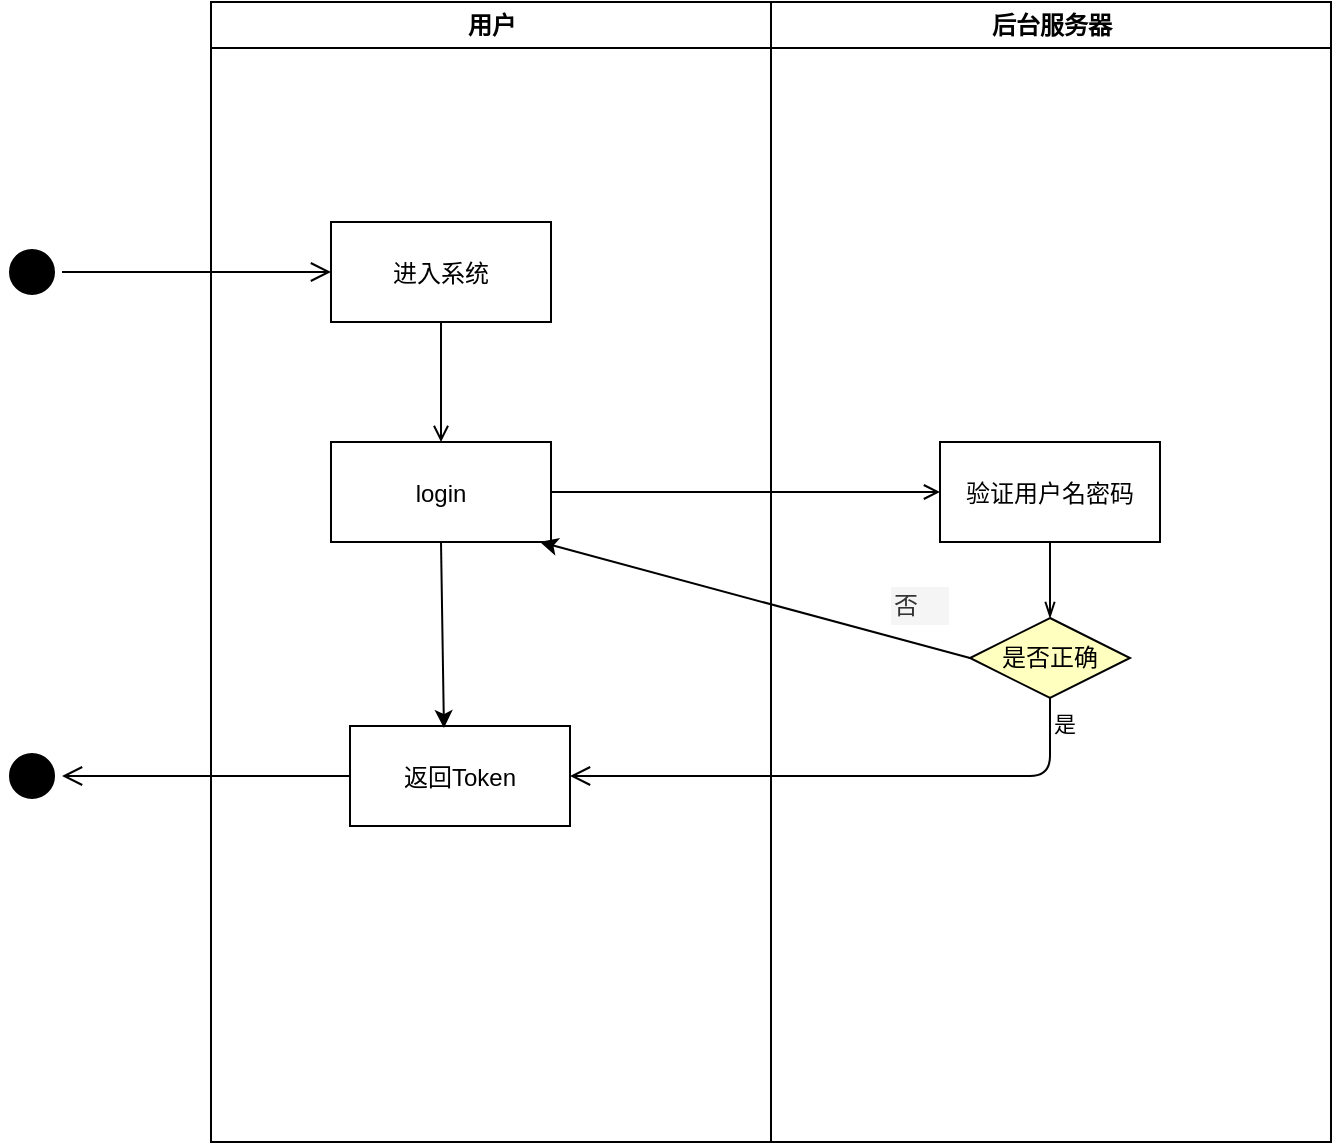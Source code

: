 <mxfile version="10.6.5" type="github"><diagram name="Page-1" id="e7e014a7-5840-1c2e-5031-d8a46d1fe8dd"><mxGraphModel dx="840" dy="484" grid="1" gridSize="10" guides="1" tooltips="1" connect="1" arrows="1" fold="1" page="1" pageScale="1" pageWidth="1169" pageHeight="826" background="#ffffff" math="0" shadow="0"><root><mxCell id="0"/><mxCell id="1" parent="0"/><mxCell id="2" value="用户" style="swimlane;whiteSpace=wrap" parent="1" vertex="1"><mxGeometry x="164.5" y="128" width="280" height="570" as="geometry"/></mxCell><mxCell id="7" value="进入系统" style="strokeColor=#000000;" parent="2" vertex="1"><mxGeometry x="60" y="110" width="110" height="50" as="geometry"/></mxCell><mxCell id="8" value="login" style="strokeColor=#000000;" parent="2" vertex="1"><mxGeometry x="60" y="220" width="110" height="50" as="geometry"/></mxCell><mxCell id="9" value="" style="endArrow=open;strokeColor=#000000;endFill=1;rounded=0" parent="2" source="7" target="8" edge="1"><mxGeometry relative="1" as="geometry"/></mxCell><mxCell id="18" value="返回Token" style="strokeColor=#000000;" parent="2" vertex="1"><mxGeometry x="69.5" y="362" width="110" height="50" as="geometry"/></mxCell><mxCell id="kUTlrGvpnHdoP85aYLGa-48" value="" style="endArrow=classic;html=1;exitX=0.5;exitY=1;exitDx=0;exitDy=0;entryX=0.427;entryY=0.02;entryDx=0;entryDy=0;entryPerimeter=0;strokeColor=#000000;" edge="1" parent="2" source="8" target="18"><mxGeometry width="50" height="50" relative="1" as="geometry"><mxPoint x="95.5" y="332" as="sourcePoint"/><mxPoint x="115.5" y="352" as="targetPoint"/></mxGeometry></mxCell><mxCell id="3" value="后台服务器" style="swimlane;whiteSpace=wrap" parent="1" vertex="1"><mxGeometry x="444.5" y="128" width="280" height="570" as="geometry"/></mxCell><mxCell id="16" value="验证用户名密码" style="strokeColor=#000000;" parent="3" vertex="1"><mxGeometry x="84.5" y="220" width="110" height="50" as="geometry"/></mxCell><mxCell id="kUTlrGvpnHdoP85aYLGa-41" value="是否正确" style="rhombus;whiteSpace=wrap;html=1;fillColor=#ffffc0;strokeColor=#000000;" vertex="1" parent="3"><mxGeometry x="99.5" y="308" width="80" height="40" as="geometry"/></mxCell><mxCell id="kUTlrGvpnHdoP85aYLGa-45" value="" style="endArrow=openThin;html=1;entryX=0.5;entryY=0;entryDx=0;entryDy=0;endFill=0;strokeColor=#000000;" edge="1" parent="3" source="16" target="kUTlrGvpnHdoP85aYLGa-41"><mxGeometry width="50" height="50" relative="1" as="geometry"><mxPoint x="105.5" y="322" as="sourcePoint"/><mxPoint x="135.5" y="302" as="targetPoint"/></mxGeometry></mxCell><mxCell id="5" value="" style="ellipse;shape=startState;fillColor=#000000;strokeColor=#000000;" parent="1" vertex="1"><mxGeometry x="60" y="248" width="30" height="30" as="geometry"/></mxCell><mxCell id="6" value="" style="edgeStyle=elbowEdgeStyle;elbow=horizontal;verticalAlign=bottom;endArrow=open;endSize=8;strokeColor=#000000;endFill=1;rounded=0" parent="1" source="5" target="7" edge="1"><mxGeometry x="264.5" y="168" as="geometry"><mxPoint x="279.5" y="238" as="targetPoint"/></mxGeometry></mxCell><mxCell id="11" value="" style="endArrow=open;strokeColor=#000000;endFill=1;rounded=0" parent="1" source="8" target="16" edge="1"><mxGeometry relative="1" as="geometry"/></mxCell><mxCell id="kUTlrGvpnHdoP85aYLGa-43" value="是" style="html=1;align=left;verticalAlign=top;endArrow=open;endSize=8;strokeColor=#000000;entryX=1;entryY=0.5;entryDx=0;entryDy=0;" edge="1" source="kUTlrGvpnHdoP85aYLGa-41" parent="1" target="18"><mxGeometry x="-1" relative="1" as="geometry"><mxPoint x="584" y="513" as="targetPoint"/><Array as="points"><mxPoint x="584" y="515"/></Array></mxGeometry></mxCell><mxCell id="kUTlrGvpnHdoP85aYLGa-46" value="" style="endArrow=classic;html=1;exitX=0;exitY=0.5;exitDx=0;exitDy=0;entryX=0.95;entryY=1;entryDx=0;entryDy=0;entryPerimeter=0;strokeColor=#000000;" edge="1" parent="1" source="kUTlrGvpnHdoP85aYLGa-41" target="8"><mxGeometry width="50" height="50" relative="1" as="geometry"><mxPoint x="470" y="480" as="sourcePoint"/><mxPoint x="520" y="430" as="targetPoint"/></mxGeometry></mxCell><mxCell id="kUTlrGvpnHdoP85aYLGa-51" value="否" style="text;html=1;resizable=0;points=[];autosize=1;align=left;verticalAlign=top;spacingTop=-4;strokeColor=#FFFFFF;fillColor=#f5f5f5;fontColor=#333333;" vertex="1" parent="1"><mxGeometry x="504" y="420" width="30" height="20" as="geometry"/></mxCell><mxCell id="kUTlrGvpnHdoP85aYLGa-52" value="" style="ellipse;shape=startState;fillColor=#000000;strokeColor=#000000;" vertex="1" parent="1"><mxGeometry x="60" y="500" width="30" height="30" as="geometry"/></mxCell><mxCell id="kUTlrGvpnHdoP85aYLGa-53" value="" style="edgeStyle=elbowEdgeStyle;elbow=horizontal;verticalAlign=bottom;endArrow=open;endSize=8;strokeColor=#000000;endFill=1;rounded=0;exitX=0;exitY=0.5;exitDx=0;exitDy=0;" edge="1" parent="1" source="18" target="kUTlrGvpnHdoP85aYLGa-52"><mxGeometry x="274.5" y="178" as="geometry"><mxPoint x="234.5" y="273" as="targetPoint"/><mxPoint x="100" y="273" as="sourcePoint"/></mxGeometry></mxCell></root></mxGraphModel></diagram></mxfile>
